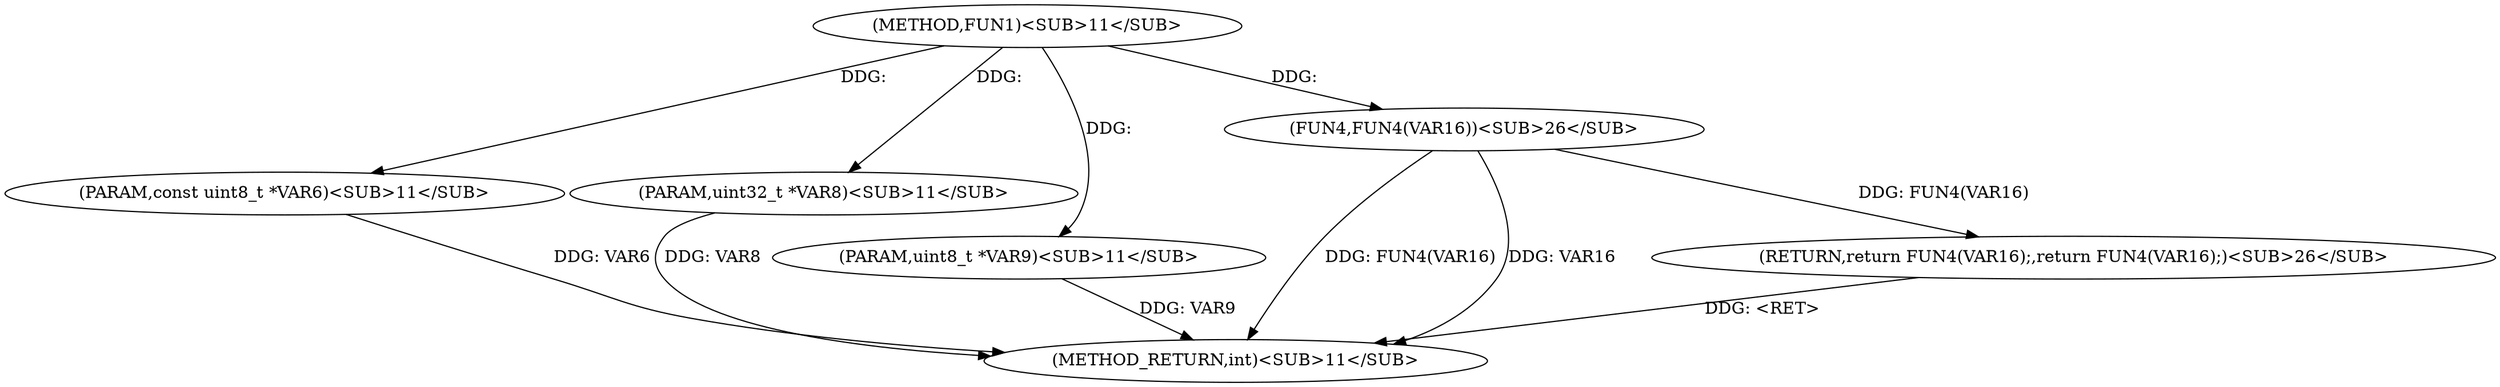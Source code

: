 
digraph "FUN1" {  

"7" [label = "(METHOD,FUN1)<SUB>11</SUB>" ]

"15" [label = "(METHOD_RETURN,int)<SUB>11</SUB>" ]

"8" [label = "(PARAM,const uint8_t *VAR6)<SUB>11</SUB>" ]

"9" [label = "(PARAM,uint32_t *VAR8)<SUB>11</SUB>" ]

"10" [label = "(PARAM,uint8_t *VAR9)<SUB>11</SUB>" ]

"12" [label = "(RETURN,return FUN4(VAR16);,return FUN4(VAR16);)<SUB>26</SUB>" ]

"13" [label = "(FUN4,FUN4(VAR16))<SUB>26</SUB>" ]

  "12" -> "15"  [ label = "DDG: &lt;RET&gt;"] 

  "8" -> "15"  [ label = "DDG: VAR6"] 

  "9" -> "15"  [ label = "DDG: VAR8"] 

  "10" -> "15"  [ label = "DDG: VAR9"] 

  "13" -> "15"  [ label = "DDG: FUN4(VAR16)"] 

  "13" -> "15"  [ label = "DDG: VAR16"] 

  "7" -> "8"  [ label = "DDG: "] 

  "7" -> "9"  [ label = "DDG: "] 

  "7" -> "10"  [ label = "DDG: "] 

  "13" -> "12"  [ label = "DDG: FUN4(VAR16)"] 

  "7" -> "13"  [ label = "DDG: "] 

}